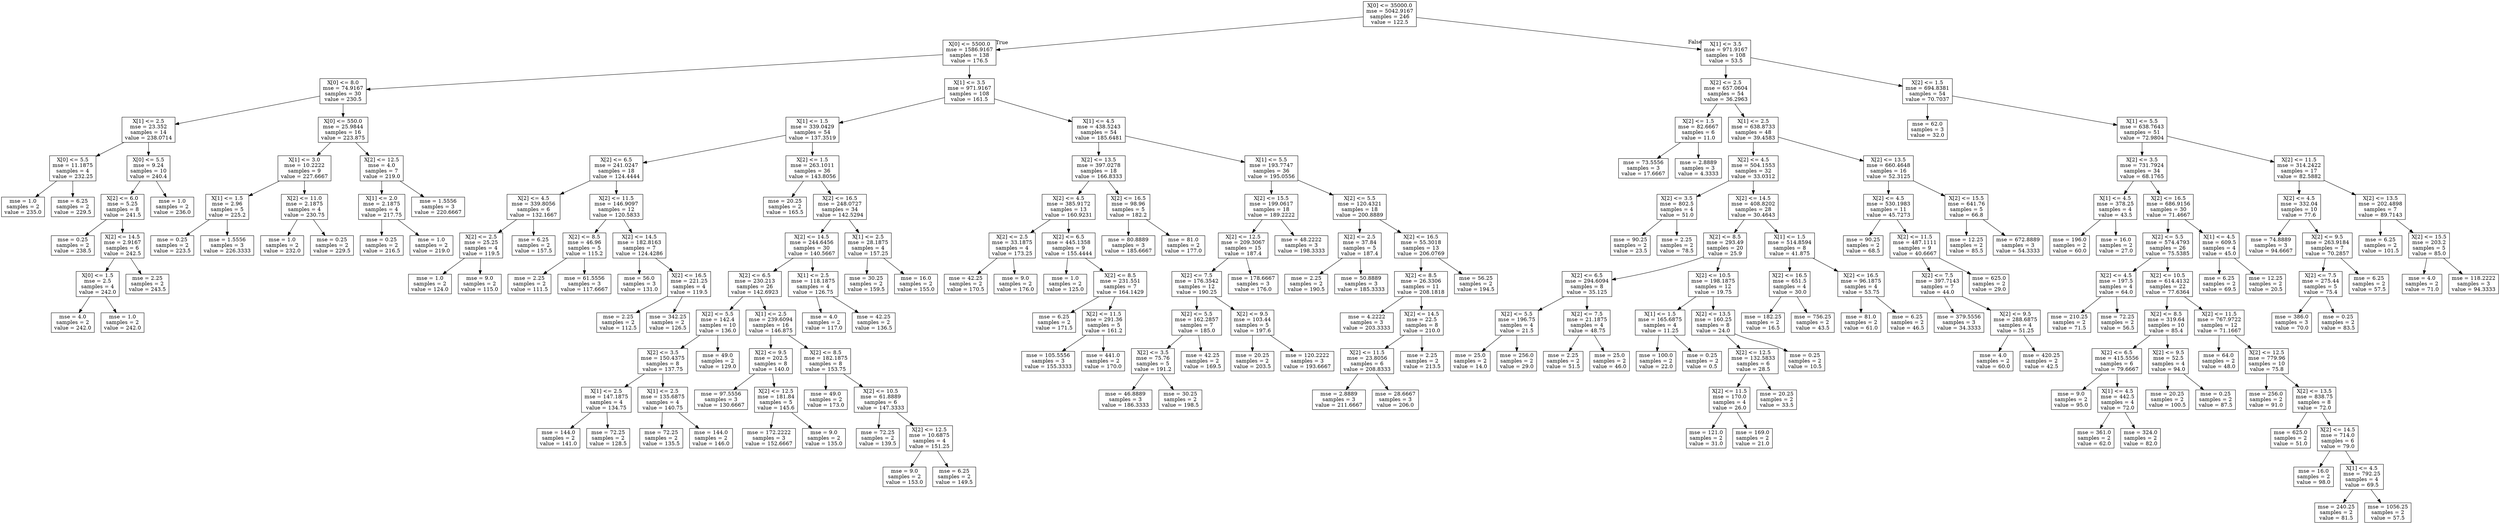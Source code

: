 digraph Tree {
node [shape=box] ;
0 [label="X[0] <= 35000.0\nmse = 5042.9167\nsamples = 246\nvalue = 122.5"] ;
1 [label="X[0] <= 5500.0\nmse = 1586.9167\nsamples = 138\nvalue = 176.5"] ;
0 -> 1 [labeldistance=2.5, labelangle=45, headlabel="True"] ;
2 [label="X[0] <= 8.0\nmse = 74.9167\nsamples = 30\nvalue = 230.5"] ;
1 -> 2 ;
3 [label="X[1] <= 2.5\nmse = 23.352\nsamples = 14\nvalue = 238.0714"] ;
2 -> 3 ;
4 [label="X[0] <= 5.5\nmse = 11.1875\nsamples = 4\nvalue = 232.25"] ;
3 -> 4 ;
5 [label="mse = 1.0\nsamples = 2\nvalue = 235.0"] ;
4 -> 5 ;
6 [label="mse = 6.25\nsamples = 2\nvalue = 229.5"] ;
4 -> 6 ;
7 [label="X[0] <= 5.5\nmse = 9.24\nsamples = 10\nvalue = 240.4"] ;
3 -> 7 ;
8 [label="X[2] <= 6.0\nmse = 5.25\nsamples = 8\nvalue = 241.5"] ;
7 -> 8 ;
9 [label="mse = 0.25\nsamples = 2\nvalue = 238.5"] ;
8 -> 9 ;
10 [label="X[2] <= 14.5\nmse = 2.9167\nsamples = 6\nvalue = 242.5"] ;
8 -> 10 ;
11 [label="X[0] <= 1.5\nmse = 2.5\nsamples = 4\nvalue = 242.0"] ;
10 -> 11 ;
12 [label="mse = 4.0\nsamples = 2\nvalue = 242.0"] ;
11 -> 12 ;
13 [label="mse = 1.0\nsamples = 2\nvalue = 242.0"] ;
11 -> 13 ;
14 [label="mse = 2.25\nsamples = 2\nvalue = 243.5"] ;
10 -> 14 ;
15 [label="mse = 1.0\nsamples = 2\nvalue = 236.0"] ;
7 -> 15 ;
16 [label="X[0] <= 550.0\nmse = 25.9844\nsamples = 16\nvalue = 223.875"] ;
2 -> 16 ;
17 [label="X[1] <= 3.0\nmse = 10.2222\nsamples = 9\nvalue = 227.6667"] ;
16 -> 17 ;
18 [label="X[1] <= 1.5\nmse = 2.96\nsamples = 5\nvalue = 225.2"] ;
17 -> 18 ;
19 [label="mse = 0.25\nsamples = 2\nvalue = 223.5"] ;
18 -> 19 ;
20 [label="mse = 1.5556\nsamples = 3\nvalue = 226.3333"] ;
18 -> 20 ;
21 [label="X[2] <= 11.0\nmse = 2.1875\nsamples = 4\nvalue = 230.75"] ;
17 -> 21 ;
22 [label="mse = 1.0\nsamples = 2\nvalue = 232.0"] ;
21 -> 22 ;
23 [label="mse = 0.25\nsamples = 2\nvalue = 229.5"] ;
21 -> 23 ;
24 [label="X[2] <= 12.5\nmse = 4.0\nsamples = 7\nvalue = 219.0"] ;
16 -> 24 ;
25 [label="X[1] <= 2.0\nmse = 2.1875\nsamples = 4\nvalue = 217.75"] ;
24 -> 25 ;
26 [label="mse = 0.25\nsamples = 2\nvalue = 216.5"] ;
25 -> 26 ;
27 [label="mse = 1.0\nsamples = 2\nvalue = 219.0"] ;
25 -> 27 ;
28 [label="mse = 1.5556\nsamples = 3\nvalue = 220.6667"] ;
24 -> 28 ;
29 [label="X[1] <= 3.5\nmse = 971.9167\nsamples = 108\nvalue = 161.5"] ;
1 -> 29 ;
30 [label="X[1] <= 1.5\nmse = 339.0429\nsamples = 54\nvalue = 137.3519"] ;
29 -> 30 ;
31 [label="X[2] <= 6.5\nmse = 241.0247\nsamples = 18\nvalue = 124.4444"] ;
30 -> 31 ;
32 [label="X[2] <= 4.5\nmse = 339.8056\nsamples = 6\nvalue = 132.1667"] ;
31 -> 32 ;
33 [label="X[2] <= 2.5\nmse = 25.25\nsamples = 4\nvalue = 119.5"] ;
32 -> 33 ;
34 [label="mse = 1.0\nsamples = 2\nvalue = 124.0"] ;
33 -> 34 ;
35 [label="mse = 9.0\nsamples = 2\nvalue = 115.0"] ;
33 -> 35 ;
36 [label="mse = 6.25\nsamples = 2\nvalue = 157.5"] ;
32 -> 36 ;
37 [label="X[2] <= 11.5\nmse = 146.9097\nsamples = 12\nvalue = 120.5833"] ;
31 -> 37 ;
38 [label="X[2] <= 8.5\nmse = 46.96\nsamples = 5\nvalue = 115.2"] ;
37 -> 38 ;
39 [label="mse = 2.25\nsamples = 2\nvalue = 111.5"] ;
38 -> 39 ;
40 [label="mse = 61.5556\nsamples = 3\nvalue = 117.6667"] ;
38 -> 40 ;
41 [label="X[2] <= 14.5\nmse = 182.8163\nsamples = 7\nvalue = 124.4286"] ;
37 -> 41 ;
42 [label="mse = 56.0\nsamples = 3\nvalue = 131.0"] ;
41 -> 42 ;
43 [label="X[2] <= 16.5\nmse = 221.25\nsamples = 4\nvalue = 119.5"] ;
41 -> 43 ;
44 [label="mse = 2.25\nsamples = 2\nvalue = 112.5"] ;
43 -> 44 ;
45 [label="mse = 342.25\nsamples = 2\nvalue = 126.5"] ;
43 -> 45 ;
46 [label="X[2] <= 1.5\nmse = 263.1011\nsamples = 36\nvalue = 143.8056"] ;
30 -> 46 ;
47 [label="mse = 20.25\nsamples = 2\nvalue = 165.5"] ;
46 -> 47 ;
48 [label="X[2] <= 16.5\nmse = 248.0727\nsamples = 34\nvalue = 142.5294"] ;
46 -> 48 ;
49 [label="X[2] <= 14.5\nmse = 244.6456\nsamples = 30\nvalue = 140.5667"] ;
48 -> 49 ;
50 [label="X[2] <= 6.5\nmse = 230.213\nsamples = 26\nvalue = 142.6923"] ;
49 -> 50 ;
51 [label="X[2] <= 5.5\nmse = 142.4\nsamples = 10\nvalue = 136.0"] ;
50 -> 51 ;
52 [label="X[2] <= 3.5\nmse = 150.4375\nsamples = 8\nvalue = 137.75"] ;
51 -> 52 ;
53 [label="X[1] <= 2.5\nmse = 147.1875\nsamples = 4\nvalue = 134.75"] ;
52 -> 53 ;
54 [label="mse = 144.0\nsamples = 2\nvalue = 141.0"] ;
53 -> 54 ;
55 [label="mse = 72.25\nsamples = 2\nvalue = 128.5"] ;
53 -> 55 ;
56 [label="X[1] <= 2.5\nmse = 135.6875\nsamples = 4\nvalue = 140.75"] ;
52 -> 56 ;
57 [label="mse = 72.25\nsamples = 2\nvalue = 135.5"] ;
56 -> 57 ;
58 [label="mse = 144.0\nsamples = 2\nvalue = 146.0"] ;
56 -> 58 ;
59 [label="mse = 49.0\nsamples = 2\nvalue = 129.0"] ;
51 -> 59 ;
60 [label="X[1] <= 2.5\nmse = 239.6094\nsamples = 16\nvalue = 146.875"] ;
50 -> 60 ;
61 [label="X[2] <= 9.5\nmse = 202.5\nsamples = 8\nvalue = 140.0"] ;
60 -> 61 ;
62 [label="mse = 97.5556\nsamples = 3\nvalue = 130.6667"] ;
61 -> 62 ;
63 [label="X[2] <= 12.5\nmse = 181.84\nsamples = 5\nvalue = 145.6"] ;
61 -> 63 ;
64 [label="mse = 172.2222\nsamples = 3\nvalue = 152.6667"] ;
63 -> 64 ;
65 [label="mse = 9.0\nsamples = 2\nvalue = 135.0"] ;
63 -> 65 ;
66 [label="X[2] <= 8.5\nmse = 182.1875\nsamples = 8\nvalue = 153.75"] ;
60 -> 66 ;
67 [label="mse = 49.0\nsamples = 2\nvalue = 173.0"] ;
66 -> 67 ;
68 [label="X[2] <= 10.5\nmse = 61.8889\nsamples = 6\nvalue = 147.3333"] ;
66 -> 68 ;
69 [label="mse = 72.25\nsamples = 2\nvalue = 139.5"] ;
68 -> 69 ;
70 [label="X[2] <= 12.5\nmse = 10.6875\nsamples = 4\nvalue = 151.25"] ;
68 -> 70 ;
71 [label="mse = 9.0\nsamples = 2\nvalue = 153.0"] ;
70 -> 71 ;
72 [label="mse = 6.25\nsamples = 2\nvalue = 149.5"] ;
70 -> 72 ;
73 [label="X[1] <= 2.5\nmse = 118.1875\nsamples = 4\nvalue = 126.75"] ;
49 -> 73 ;
74 [label="mse = 4.0\nsamples = 2\nvalue = 117.0"] ;
73 -> 74 ;
75 [label="mse = 42.25\nsamples = 2\nvalue = 136.5"] ;
73 -> 75 ;
76 [label="X[1] <= 2.5\nmse = 28.1875\nsamples = 4\nvalue = 157.25"] ;
48 -> 76 ;
77 [label="mse = 30.25\nsamples = 2\nvalue = 159.5"] ;
76 -> 77 ;
78 [label="mse = 16.0\nsamples = 2\nvalue = 155.0"] ;
76 -> 78 ;
79 [label="X[1] <= 4.5\nmse = 438.5243\nsamples = 54\nvalue = 185.6481"] ;
29 -> 79 ;
80 [label="X[2] <= 13.5\nmse = 397.0278\nsamples = 18\nvalue = 166.8333"] ;
79 -> 80 ;
81 [label="X[2] <= 4.5\nmse = 385.9172\nsamples = 13\nvalue = 160.9231"] ;
80 -> 81 ;
82 [label="X[2] <= 2.5\nmse = 33.1875\nsamples = 4\nvalue = 173.25"] ;
81 -> 82 ;
83 [label="mse = 42.25\nsamples = 2\nvalue = 170.5"] ;
82 -> 83 ;
84 [label="mse = 9.0\nsamples = 2\nvalue = 176.0"] ;
82 -> 84 ;
85 [label="X[2] <= 6.5\nmse = 445.1358\nsamples = 9\nvalue = 155.4444"] ;
81 -> 85 ;
86 [label="mse = 1.0\nsamples = 2\nvalue = 125.0"] ;
85 -> 86 ;
87 [label="X[2] <= 8.5\nmse = 231.551\nsamples = 7\nvalue = 164.1429"] ;
85 -> 87 ;
88 [label="mse = 6.25\nsamples = 2\nvalue = 171.5"] ;
87 -> 88 ;
89 [label="X[2] <= 11.5\nmse = 291.36\nsamples = 5\nvalue = 161.2"] ;
87 -> 89 ;
90 [label="mse = 105.5556\nsamples = 3\nvalue = 155.3333"] ;
89 -> 90 ;
91 [label="mse = 441.0\nsamples = 2\nvalue = 170.0"] ;
89 -> 91 ;
92 [label="X[2] <= 16.5\nmse = 98.96\nsamples = 5\nvalue = 182.2"] ;
80 -> 92 ;
93 [label="mse = 80.8889\nsamples = 3\nvalue = 185.6667"] ;
92 -> 93 ;
94 [label="mse = 81.0\nsamples = 2\nvalue = 177.0"] ;
92 -> 94 ;
95 [label="X[1] <= 5.5\nmse = 193.7747\nsamples = 36\nvalue = 195.0556"] ;
79 -> 95 ;
96 [label="X[2] <= 15.5\nmse = 199.0617\nsamples = 18\nvalue = 189.2222"] ;
95 -> 96 ;
97 [label="X[2] <= 12.5\nmse = 209.3067\nsamples = 15\nvalue = 187.4"] ;
96 -> 97 ;
98 [label="X[2] <= 7.5\nmse = 176.3542\nsamples = 12\nvalue = 190.25"] ;
97 -> 98 ;
99 [label="X[2] <= 5.5\nmse = 162.2857\nsamples = 7\nvalue = 185.0"] ;
98 -> 99 ;
100 [label="X[2] <= 3.5\nmse = 75.76\nsamples = 5\nvalue = 191.2"] ;
99 -> 100 ;
101 [label="mse = 46.8889\nsamples = 3\nvalue = 186.3333"] ;
100 -> 101 ;
102 [label="mse = 30.25\nsamples = 2\nvalue = 198.5"] ;
100 -> 102 ;
103 [label="mse = 42.25\nsamples = 2\nvalue = 169.5"] ;
99 -> 103 ;
104 [label="X[2] <= 9.5\nmse = 103.44\nsamples = 5\nvalue = 197.6"] ;
98 -> 104 ;
105 [label="mse = 20.25\nsamples = 2\nvalue = 203.5"] ;
104 -> 105 ;
106 [label="mse = 120.2222\nsamples = 3\nvalue = 193.6667"] ;
104 -> 106 ;
107 [label="mse = 178.6667\nsamples = 3\nvalue = 176.0"] ;
97 -> 107 ;
108 [label="mse = 48.2222\nsamples = 3\nvalue = 198.3333"] ;
96 -> 108 ;
109 [label="X[2] <= 5.5\nmse = 120.4321\nsamples = 18\nvalue = 200.8889"] ;
95 -> 109 ;
110 [label="X[2] <= 2.5\nmse = 37.84\nsamples = 5\nvalue = 187.4"] ;
109 -> 110 ;
111 [label="mse = 2.25\nsamples = 2\nvalue = 190.5"] ;
110 -> 111 ;
112 [label="mse = 50.8889\nsamples = 3\nvalue = 185.3333"] ;
110 -> 112 ;
113 [label="X[2] <= 16.5\nmse = 55.3018\nsamples = 13\nvalue = 206.0769"] ;
109 -> 113 ;
114 [label="X[2] <= 8.5\nmse = 26.3306\nsamples = 11\nvalue = 208.1818"] ;
113 -> 114 ;
115 [label="mse = 4.2222\nsamples = 3\nvalue = 203.3333"] ;
114 -> 115 ;
116 [label="X[2] <= 14.5\nmse = 22.5\nsamples = 8\nvalue = 210.0"] ;
114 -> 116 ;
117 [label="X[2] <= 11.5\nmse = 23.8056\nsamples = 6\nvalue = 208.8333"] ;
116 -> 117 ;
118 [label="mse = 2.8889\nsamples = 3\nvalue = 211.6667"] ;
117 -> 118 ;
119 [label="mse = 28.6667\nsamples = 3\nvalue = 206.0"] ;
117 -> 119 ;
120 [label="mse = 2.25\nsamples = 2\nvalue = 213.5"] ;
116 -> 120 ;
121 [label="mse = 56.25\nsamples = 2\nvalue = 194.5"] ;
113 -> 121 ;
122 [label="X[1] <= 3.5\nmse = 971.9167\nsamples = 108\nvalue = 53.5"] ;
0 -> 122 [labeldistance=2.5, labelangle=-45, headlabel="False"] ;
123 [label="X[2] <= 2.5\nmse = 657.0604\nsamples = 54\nvalue = 36.2963"] ;
122 -> 123 ;
124 [label="X[2] <= 1.5\nmse = 82.6667\nsamples = 6\nvalue = 11.0"] ;
123 -> 124 ;
125 [label="mse = 73.5556\nsamples = 3\nvalue = 17.6667"] ;
124 -> 125 ;
126 [label="mse = 2.8889\nsamples = 3\nvalue = 4.3333"] ;
124 -> 126 ;
127 [label="X[1] <= 2.5\nmse = 638.8733\nsamples = 48\nvalue = 39.4583"] ;
123 -> 127 ;
128 [label="X[2] <= 4.5\nmse = 504.1553\nsamples = 32\nvalue = 33.0312"] ;
127 -> 128 ;
129 [label="X[2] <= 3.5\nmse = 802.5\nsamples = 4\nvalue = 51.0"] ;
128 -> 129 ;
130 [label="mse = 90.25\nsamples = 2\nvalue = 23.5"] ;
129 -> 130 ;
131 [label="mse = 2.25\nsamples = 2\nvalue = 78.5"] ;
129 -> 131 ;
132 [label="X[2] <= 14.5\nmse = 408.8202\nsamples = 28\nvalue = 30.4643"] ;
128 -> 132 ;
133 [label="X[2] <= 8.5\nmse = 293.49\nsamples = 20\nvalue = 25.9"] ;
132 -> 133 ;
134 [label="X[2] <= 6.5\nmse = 294.6094\nsamples = 8\nvalue = 35.125"] ;
133 -> 134 ;
135 [label="X[2] <= 5.5\nmse = 196.75\nsamples = 4\nvalue = 21.5"] ;
134 -> 135 ;
136 [label="mse = 25.0\nsamples = 2\nvalue = 14.0"] ;
135 -> 136 ;
137 [label="mse = 256.0\nsamples = 2\nvalue = 29.0"] ;
135 -> 137 ;
138 [label="X[2] <= 7.5\nmse = 21.1875\nsamples = 4\nvalue = 48.75"] ;
134 -> 138 ;
139 [label="mse = 2.25\nsamples = 2\nvalue = 51.5"] ;
138 -> 139 ;
140 [label="mse = 25.0\nsamples = 2\nvalue = 46.0"] ;
138 -> 140 ;
141 [label="X[2] <= 10.5\nmse = 198.1875\nsamples = 12\nvalue = 19.75"] ;
133 -> 141 ;
142 [label="X[1] <= 1.5\nmse = 165.6875\nsamples = 4\nvalue = 11.25"] ;
141 -> 142 ;
143 [label="mse = 100.0\nsamples = 2\nvalue = 22.0"] ;
142 -> 143 ;
144 [label="mse = 0.25\nsamples = 2\nvalue = 0.5"] ;
142 -> 144 ;
145 [label="X[2] <= 13.5\nmse = 160.25\nsamples = 8\nvalue = 24.0"] ;
141 -> 145 ;
146 [label="X[2] <= 12.5\nmse = 132.5833\nsamples = 6\nvalue = 28.5"] ;
145 -> 146 ;
147 [label="X[2] <= 11.5\nmse = 170.0\nsamples = 4\nvalue = 26.0"] ;
146 -> 147 ;
148 [label="mse = 121.0\nsamples = 2\nvalue = 31.0"] ;
147 -> 148 ;
149 [label="mse = 169.0\nsamples = 2\nvalue = 21.0"] ;
147 -> 149 ;
150 [label="mse = 20.25\nsamples = 2\nvalue = 33.5"] ;
146 -> 150 ;
151 [label="mse = 0.25\nsamples = 2\nvalue = 10.5"] ;
145 -> 151 ;
152 [label="X[1] <= 1.5\nmse = 514.8594\nsamples = 8\nvalue = 41.875"] ;
132 -> 152 ;
153 [label="X[2] <= 16.5\nmse = 651.5\nsamples = 4\nvalue = 30.0"] ;
152 -> 153 ;
154 [label="mse = 182.25\nsamples = 2\nvalue = 16.5"] ;
153 -> 154 ;
155 [label="mse = 756.25\nsamples = 2\nvalue = 43.5"] ;
153 -> 155 ;
156 [label="X[2] <= 16.5\nmse = 96.1875\nsamples = 4\nvalue = 53.75"] ;
152 -> 156 ;
157 [label="mse = 81.0\nsamples = 2\nvalue = 61.0"] ;
156 -> 157 ;
158 [label="mse = 6.25\nsamples = 2\nvalue = 46.5"] ;
156 -> 158 ;
159 [label="X[2] <= 13.5\nmse = 660.4648\nsamples = 16\nvalue = 52.3125"] ;
127 -> 159 ;
160 [label="X[2] <= 4.5\nmse = 530.1983\nsamples = 11\nvalue = 45.7273"] ;
159 -> 160 ;
161 [label="mse = 90.25\nsamples = 2\nvalue = 68.5"] ;
160 -> 161 ;
162 [label="X[2] <= 11.5\nmse = 487.1111\nsamples = 9\nvalue = 40.6667"] ;
160 -> 162 ;
163 [label="X[2] <= 7.5\nmse = 397.7143\nsamples = 7\nvalue = 44.0"] ;
162 -> 163 ;
164 [label="mse = 379.5556\nsamples = 3\nvalue = 34.3333"] ;
163 -> 164 ;
165 [label="X[2] <= 9.5\nmse = 288.6875\nsamples = 4\nvalue = 51.25"] ;
163 -> 165 ;
166 [label="mse = 4.0\nsamples = 2\nvalue = 60.0"] ;
165 -> 166 ;
167 [label="mse = 420.25\nsamples = 2\nvalue = 42.5"] ;
165 -> 167 ;
168 [label="mse = 625.0\nsamples = 2\nvalue = 29.0"] ;
162 -> 168 ;
169 [label="X[2] <= 15.5\nmse = 641.76\nsamples = 5\nvalue = 66.8"] ;
159 -> 169 ;
170 [label="mse = 12.25\nsamples = 2\nvalue = 85.5"] ;
169 -> 170 ;
171 [label="mse = 672.8889\nsamples = 3\nvalue = 54.3333"] ;
169 -> 171 ;
172 [label="X[2] <= 1.5\nmse = 694.8381\nsamples = 54\nvalue = 70.7037"] ;
122 -> 172 ;
173 [label="mse = 62.0\nsamples = 3\nvalue = 32.0"] ;
172 -> 173 ;
174 [label="X[1] <= 5.5\nmse = 638.7643\nsamples = 51\nvalue = 72.9804"] ;
172 -> 174 ;
175 [label="X[2] <= 3.5\nmse = 731.7924\nsamples = 34\nvalue = 68.1765"] ;
174 -> 175 ;
176 [label="X[1] <= 4.5\nmse = 378.25\nsamples = 4\nvalue = 43.5"] ;
175 -> 176 ;
177 [label="mse = 196.0\nsamples = 2\nvalue = 60.0"] ;
176 -> 177 ;
178 [label="mse = 16.0\nsamples = 2\nvalue = 27.0"] ;
176 -> 178 ;
179 [label="X[2] <= 16.5\nmse = 686.9156\nsamples = 30\nvalue = 71.4667"] ;
175 -> 179 ;
180 [label="X[2] <= 5.5\nmse = 574.4793\nsamples = 26\nvalue = 75.5385"] ;
179 -> 180 ;
181 [label="X[2] <= 4.5\nmse = 197.5\nsamples = 4\nvalue = 64.0"] ;
180 -> 181 ;
182 [label="mse = 210.25\nsamples = 2\nvalue = 71.5"] ;
181 -> 182 ;
183 [label="mse = 72.25\nsamples = 2\nvalue = 56.5"] ;
181 -> 183 ;
184 [label="X[2] <= 10.5\nmse = 614.4132\nsamples = 22\nvalue = 77.6364"] ;
180 -> 184 ;
185 [label="X[2] <= 8.5\nmse = 319.64\nsamples = 10\nvalue = 85.4"] ;
184 -> 185 ;
186 [label="X[2] <= 6.5\nmse = 415.5556\nsamples = 6\nvalue = 79.6667"] ;
185 -> 186 ;
187 [label="mse = 9.0\nsamples = 2\nvalue = 95.0"] ;
186 -> 187 ;
188 [label="X[1] <= 4.5\nmse = 442.5\nsamples = 4\nvalue = 72.0"] ;
186 -> 188 ;
189 [label="mse = 361.0\nsamples = 2\nvalue = 62.0"] ;
188 -> 189 ;
190 [label="mse = 324.0\nsamples = 2\nvalue = 82.0"] ;
188 -> 190 ;
191 [label="X[2] <= 9.5\nmse = 52.5\nsamples = 4\nvalue = 94.0"] ;
185 -> 191 ;
192 [label="mse = 20.25\nsamples = 2\nvalue = 100.5"] ;
191 -> 192 ;
193 [label="mse = 0.25\nsamples = 2\nvalue = 87.5"] ;
191 -> 193 ;
194 [label="X[2] <= 11.5\nmse = 767.9722\nsamples = 12\nvalue = 71.1667"] ;
184 -> 194 ;
195 [label="mse = 64.0\nsamples = 2\nvalue = 48.0"] ;
194 -> 195 ;
196 [label="X[2] <= 12.5\nmse = 779.96\nsamples = 10\nvalue = 75.8"] ;
194 -> 196 ;
197 [label="mse = 256.0\nsamples = 2\nvalue = 91.0"] ;
196 -> 197 ;
198 [label="X[2] <= 13.5\nmse = 838.75\nsamples = 8\nvalue = 72.0"] ;
196 -> 198 ;
199 [label="mse = 625.0\nsamples = 2\nvalue = 51.0"] ;
198 -> 199 ;
200 [label="X[2] <= 14.5\nmse = 714.0\nsamples = 6\nvalue = 79.0"] ;
198 -> 200 ;
201 [label="mse = 16.0\nsamples = 2\nvalue = 98.0"] ;
200 -> 201 ;
202 [label="X[1] <= 4.5\nmse = 792.25\nsamples = 4\nvalue = 69.5"] ;
200 -> 202 ;
203 [label="mse = 240.25\nsamples = 2\nvalue = 81.5"] ;
202 -> 203 ;
204 [label="mse = 1056.25\nsamples = 2\nvalue = 57.5"] ;
202 -> 204 ;
205 [label="X[1] <= 4.5\nmse = 609.5\nsamples = 4\nvalue = 45.0"] ;
179 -> 205 ;
206 [label="mse = 6.25\nsamples = 2\nvalue = 69.5"] ;
205 -> 206 ;
207 [label="mse = 12.25\nsamples = 2\nvalue = 20.5"] ;
205 -> 207 ;
208 [label="X[2] <= 11.5\nmse = 314.2422\nsamples = 17\nvalue = 82.5882"] ;
174 -> 208 ;
209 [label="X[2] <= 4.5\nmse = 332.04\nsamples = 10\nvalue = 77.6"] ;
208 -> 209 ;
210 [label="mse = 74.8889\nsamples = 3\nvalue = 94.6667"] ;
209 -> 210 ;
211 [label="X[2] <= 9.5\nmse = 263.9184\nsamples = 7\nvalue = 70.2857"] ;
209 -> 211 ;
212 [label="X[2] <= 7.5\nmse = 275.44\nsamples = 5\nvalue = 75.4"] ;
211 -> 212 ;
213 [label="mse = 386.0\nsamples = 3\nvalue = 70.0"] ;
212 -> 213 ;
214 [label="mse = 0.25\nsamples = 2\nvalue = 83.5"] ;
212 -> 214 ;
215 [label="mse = 6.25\nsamples = 2\nvalue = 57.5"] ;
211 -> 215 ;
216 [label="X[2] <= 13.5\nmse = 202.4898\nsamples = 7\nvalue = 89.7143"] ;
208 -> 216 ;
217 [label="mse = 6.25\nsamples = 2\nvalue = 101.5"] ;
216 -> 217 ;
218 [label="X[2] <= 15.5\nmse = 203.2\nsamples = 5\nvalue = 85.0"] ;
216 -> 218 ;
219 [label="mse = 4.0\nsamples = 2\nvalue = 71.0"] ;
218 -> 219 ;
220 [label="mse = 118.2222\nsamples = 3\nvalue = 94.3333"] ;
218 -> 220 ;
}